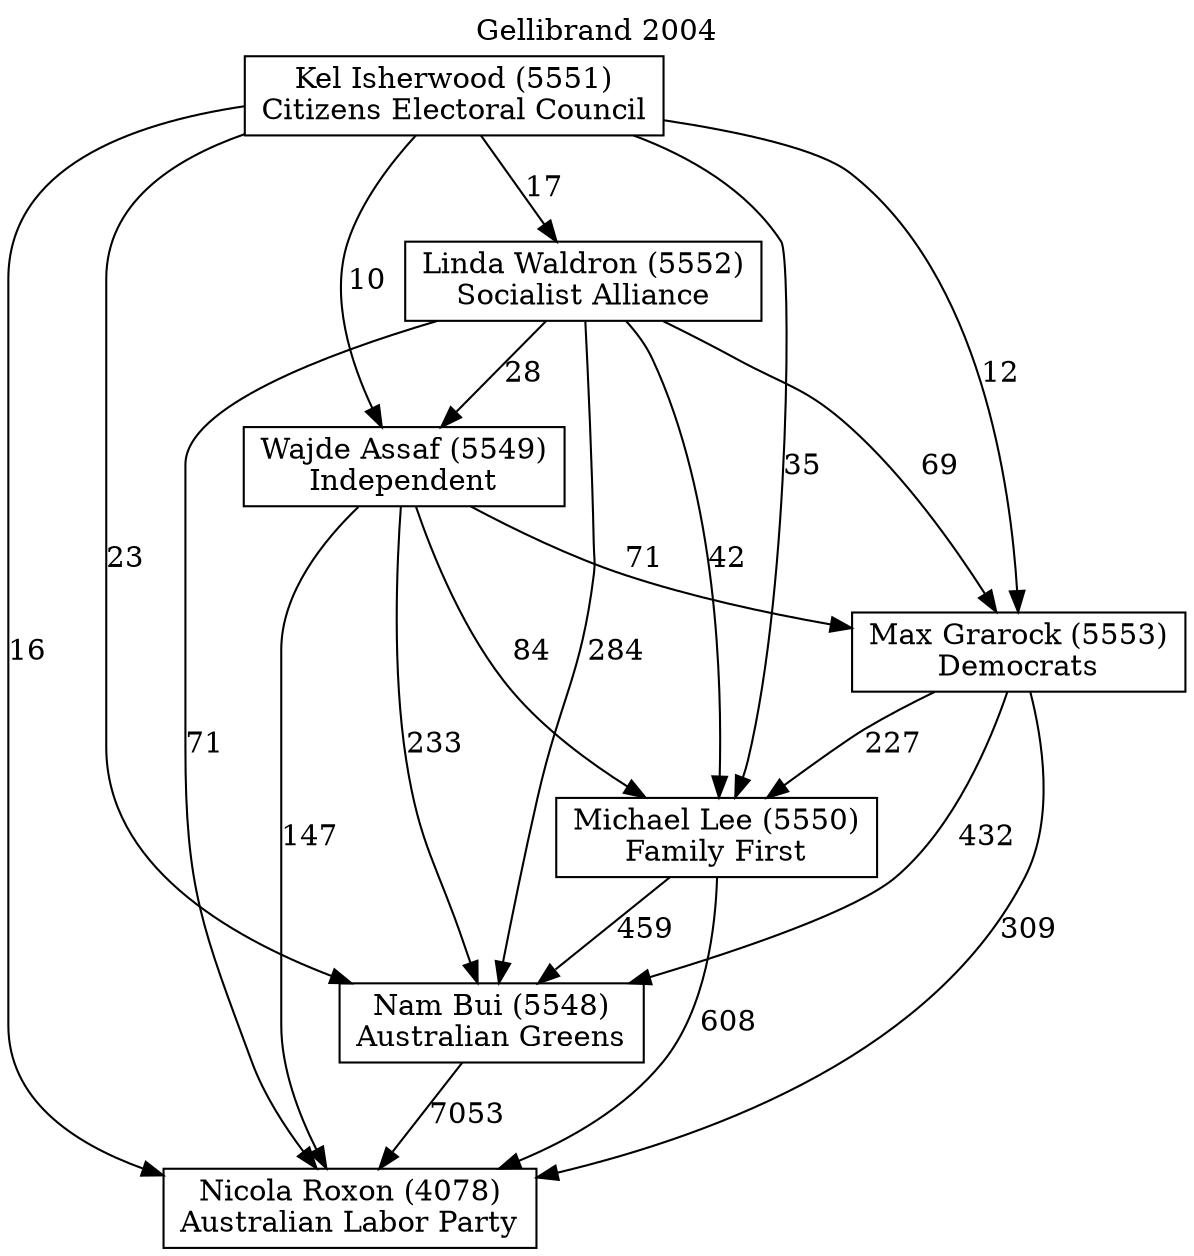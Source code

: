 // House preference flow
digraph "Nicola Roxon (4078)_Gellibrand_2004" {
	graph [label="Gellibrand 2004" labelloc=t mclimit=10]
	node [shape=box]
	"Nicola Roxon (4078)" [label="Nicola Roxon (4078)
Australian Labor Party"]
	"Nam Bui (5548)" [label="Nam Bui (5548)
Australian Greens"]
	"Michael Lee (5550)" [label="Michael Lee (5550)
Family First"]
	"Max Grarock (5553)" [label="Max Grarock (5553)
Democrats"]
	"Wajde Assaf (5549)" [label="Wajde Assaf (5549)
Independent"]
	"Linda Waldron (5552)" [label="Linda Waldron (5552)
Socialist Alliance"]
	"Kel Isherwood (5551)" [label="Kel Isherwood (5551)
Citizens Electoral Council"]
	"Nam Bui (5548)" -> "Nicola Roxon (4078)" [label=7053]
	"Michael Lee (5550)" -> "Nam Bui (5548)" [label=459]
	"Max Grarock (5553)" -> "Michael Lee (5550)" [label=227]
	"Wajde Assaf (5549)" -> "Max Grarock (5553)" [label=71]
	"Linda Waldron (5552)" -> "Wajde Assaf (5549)" [label=28]
	"Kel Isherwood (5551)" -> "Linda Waldron (5552)" [label=17]
	"Michael Lee (5550)" -> "Nicola Roxon (4078)" [label=608]
	"Max Grarock (5553)" -> "Nicola Roxon (4078)" [label=309]
	"Wajde Assaf (5549)" -> "Nicola Roxon (4078)" [label=147]
	"Linda Waldron (5552)" -> "Nicola Roxon (4078)" [label=71]
	"Kel Isherwood (5551)" -> "Nicola Roxon (4078)" [label=16]
	"Kel Isherwood (5551)" -> "Wajde Assaf (5549)" [label=10]
	"Linda Waldron (5552)" -> "Max Grarock (5553)" [label=69]
	"Kel Isherwood (5551)" -> "Max Grarock (5553)" [label=12]
	"Wajde Assaf (5549)" -> "Michael Lee (5550)" [label=84]
	"Linda Waldron (5552)" -> "Michael Lee (5550)" [label=42]
	"Kel Isherwood (5551)" -> "Michael Lee (5550)" [label=35]
	"Max Grarock (5553)" -> "Nam Bui (5548)" [label=432]
	"Wajde Assaf (5549)" -> "Nam Bui (5548)" [label=233]
	"Linda Waldron (5552)" -> "Nam Bui (5548)" [label=284]
	"Kel Isherwood (5551)" -> "Nam Bui (5548)" [label=23]
}
